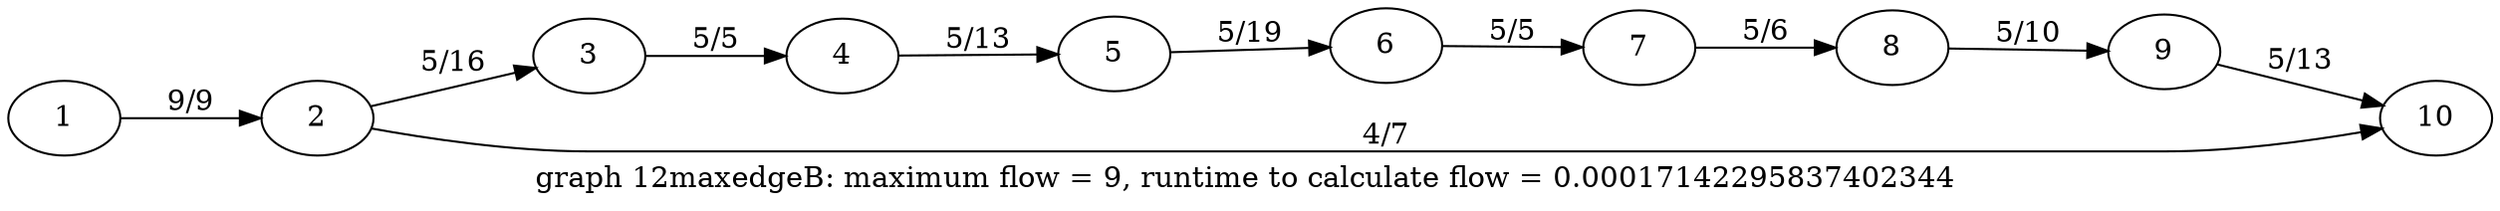 digraph g{

rankdir = LR

1 -> 2 [label = " 9/9 "];
2 -> 3 [label = " 5/16 "];
3 -> 4 [label = " 5/5 "];
4 -> 5 [label = " 5/13 "];
5 -> 6 [label = " 5/19 "];
6 -> 7 [label = " 5/5 "];
7 -> 8 [label = " 5/6 "];
8 -> 9 [label = " 5/10 "];
9 -> 10 [label = " 5/13 "];
2 -> 10 [label = " 4/7 "];

label = "graph 12maxedgeB: maximum flow = 9, runtime to calculate flow = 0.00017142295837402344 "
}